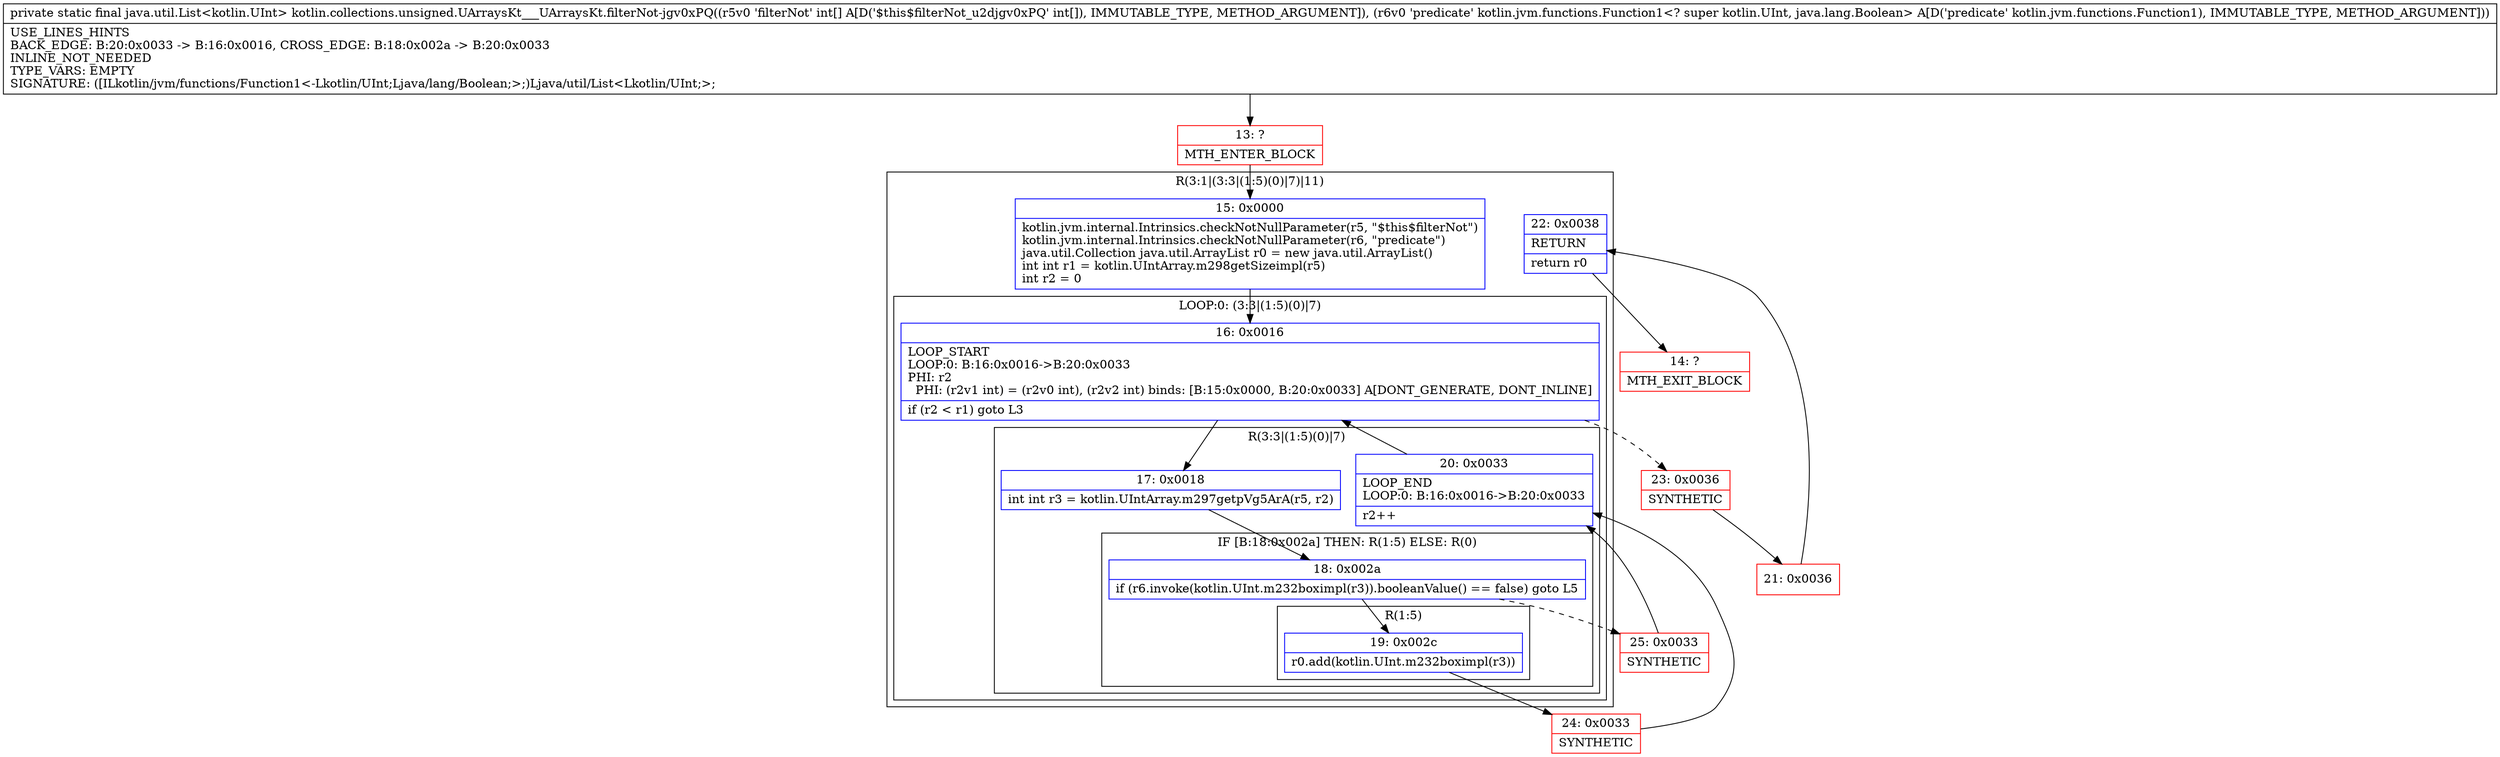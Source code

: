 digraph "CFG forkotlin.collections.unsigned.UArraysKt___UArraysKt.filterNot\-jgv0xPQ([ILkotlin\/jvm\/functions\/Function1;)Ljava\/util\/List;" {
subgraph cluster_Region_1557665008 {
label = "R(3:1|(3:3|(1:5)(0)|7)|11)";
node [shape=record,color=blue];
Node_15 [shape=record,label="{15\:\ 0x0000|kotlin.jvm.internal.Intrinsics.checkNotNullParameter(r5, \"$this$filterNot\")\lkotlin.jvm.internal.Intrinsics.checkNotNullParameter(r6, \"predicate\")\ljava.util.Collection java.util.ArrayList r0 = new java.util.ArrayList()\lint int r1 = kotlin.UIntArray.m298getSizeimpl(r5)\lint r2 = 0\l}"];
subgraph cluster_LoopRegion_1990136632 {
label = "LOOP:0: (3:3|(1:5)(0)|7)";
node [shape=record,color=blue];
Node_16 [shape=record,label="{16\:\ 0x0016|LOOP_START\lLOOP:0: B:16:0x0016\-\>B:20:0x0033\lPHI: r2 \l  PHI: (r2v1 int) = (r2v0 int), (r2v2 int) binds: [B:15:0x0000, B:20:0x0033] A[DONT_GENERATE, DONT_INLINE]\l|if (r2 \< r1) goto L3\l}"];
subgraph cluster_Region_665381251 {
label = "R(3:3|(1:5)(0)|7)";
node [shape=record,color=blue];
Node_17 [shape=record,label="{17\:\ 0x0018|int int r3 = kotlin.UIntArray.m297getpVg5ArA(r5, r2)\l}"];
subgraph cluster_IfRegion_994776594 {
label = "IF [B:18:0x002a] THEN: R(1:5) ELSE: R(0)";
node [shape=record,color=blue];
Node_18 [shape=record,label="{18\:\ 0x002a|if (r6.invoke(kotlin.UInt.m232boximpl(r3)).booleanValue() == false) goto L5\l}"];
subgraph cluster_Region_458877255 {
label = "R(1:5)";
node [shape=record,color=blue];
Node_19 [shape=record,label="{19\:\ 0x002c|r0.add(kotlin.UInt.m232boximpl(r3))\l}"];
}
subgraph cluster_Region_1836507393 {
label = "R(0)";
node [shape=record,color=blue];
}
}
Node_20 [shape=record,label="{20\:\ 0x0033|LOOP_END\lLOOP:0: B:16:0x0016\-\>B:20:0x0033\l|r2++\l}"];
}
}
Node_22 [shape=record,label="{22\:\ 0x0038|RETURN\l|return r0\l}"];
}
Node_13 [shape=record,color=red,label="{13\:\ ?|MTH_ENTER_BLOCK\l}"];
Node_24 [shape=record,color=red,label="{24\:\ 0x0033|SYNTHETIC\l}"];
Node_25 [shape=record,color=red,label="{25\:\ 0x0033|SYNTHETIC\l}"];
Node_23 [shape=record,color=red,label="{23\:\ 0x0036|SYNTHETIC\l}"];
Node_21 [shape=record,color=red,label="{21\:\ 0x0036}"];
Node_14 [shape=record,color=red,label="{14\:\ ?|MTH_EXIT_BLOCK\l}"];
MethodNode[shape=record,label="{private static final java.util.List\<kotlin.UInt\> kotlin.collections.unsigned.UArraysKt___UArraysKt.filterNot\-jgv0xPQ((r5v0 'filterNot' int[] A[D('$this$filterNot_u2djgv0xPQ' int[]), IMMUTABLE_TYPE, METHOD_ARGUMENT]), (r6v0 'predicate' kotlin.jvm.functions.Function1\<? super kotlin.UInt, java.lang.Boolean\> A[D('predicate' kotlin.jvm.functions.Function1), IMMUTABLE_TYPE, METHOD_ARGUMENT]))  | USE_LINES_HINTS\lBACK_EDGE: B:20:0x0033 \-\> B:16:0x0016, CROSS_EDGE: B:18:0x002a \-\> B:20:0x0033\lINLINE_NOT_NEEDED\lTYPE_VARS: EMPTY\lSIGNATURE: ([ILkotlin\/jvm\/functions\/Function1\<\-Lkotlin\/UInt;Ljava\/lang\/Boolean;\>;)Ljava\/util\/List\<Lkotlin\/UInt;\>;\l}"];
MethodNode -> Node_13;Node_15 -> Node_16;
Node_16 -> Node_17;
Node_16 -> Node_23[style=dashed];
Node_17 -> Node_18;
Node_18 -> Node_19;
Node_18 -> Node_25[style=dashed];
Node_19 -> Node_24;
Node_20 -> Node_16;
Node_22 -> Node_14;
Node_13 -> Node_15;
Node_24 -> Node_20;
Node_25 -> Node_20;
Node_23 -> Node_21;
Node_21 -> Node_22;
}


